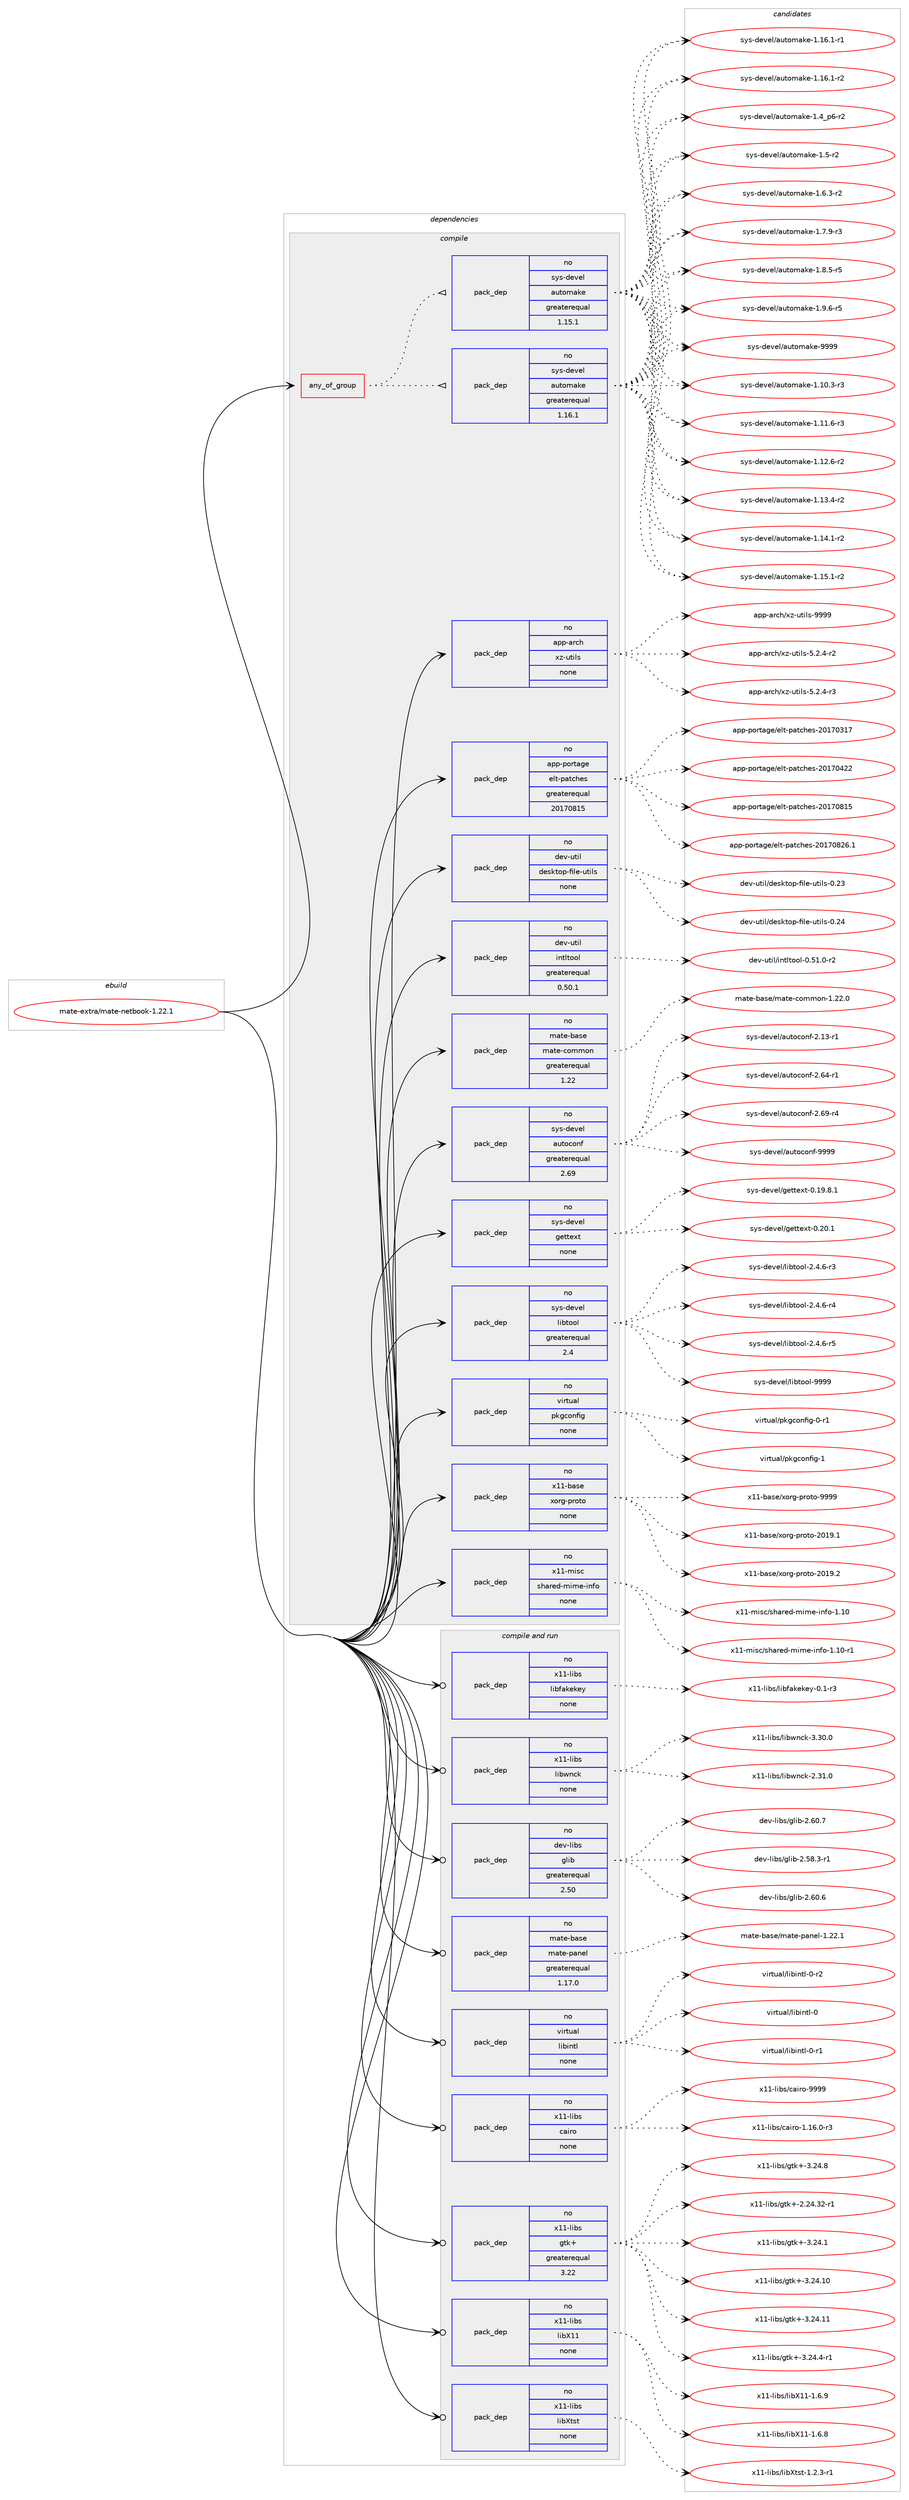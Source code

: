 digraph prolog {

# *************
# Graph options
# *************

newrank=true;
concentrate=true;
compound=true;
graph [rankdir=LR,fontname=Helvetica,fontsize=10,ranksep=1.5];#, ranksep=2.5, nodesep=0.2];
edge  [arrowhead=vee];
node  [fontname=Helvetica,fontsize=10];

# **********
# The ebuild
# **********

subgraph cluster_leftcol {
color=gray;
rank=same;
label=<<i>ebuild</i>>;
id [label="mate-extra/mate-netbook-1.22.1", color=red, width=4, href="../mate-extra/mate-netbook-1.22.1.svg"];
}

# ****************
# The dependencies
# ****************

subgraph cluster_midcol {
color=gray;
label=<<i>dependencies</i>>;
subgraph cluster_compile {
fillcolor="#eeeeee";
style=filled;
label=<<i>compile</i>>;
subgraph any13030 {
dependency775205 [label=<<TABLE BORDER="0" CELLBORDER="1" CELLSPACING="0" CELLPADDING="4"><TR><TD CELLPADDING="10">any_of_group</TD></TR></TABLE>>, shape=none, color=red];subgraph pack572922 {
dependency775206 [label=<<TABLE BORDER="0" CELLBORDER="1" CELLSPACING="0" CELLPADDING="4" WIDTH="220"><TR><TD ROWSPAN="6" CELLPADDING="30">pack_dep</TD></TR><TR><TD WIDTH="110">no</TD></TR><TR><TD>sys-devel</TD></TR><TR><TD>automake</TD></TR><TR><TD>greaterequal</TD></TR><TR><TD>1.16.1</TD></TR></TABLE>>, shape=none, color=blue];
}
dependency775205:e -> dependency775206:w [weight=20,style="dotted",arrowhead="oinv"];
subgraph pack572923 {
dependency775207 [label=<<TABLE BORDER="0" CELLBORDER="1" CELLSPACING="0" CELLPADDING="4" WIDTH="220"><TR><TD ROWSPAN="6" CELLPADDING="30">pack_dep</TD></TR><TR><TD WIDTH="110">no</TD></TR><TR><TD>sys-devel</TD></TR><TR><TD>automake</TD></TR><TR><TD>greaterequal</TD></TR><TR><TD>1.15.1</TD></TR></TABLE>>, shape=none, color=blue];
}
dependency775205:e -> dependency775207:w [weight=20,style="dotted",arrowhead="oinv"];
}
id:e -> dependency775205:w [weight=20,style="solid",arrowhead="vee"];
subgraph pack572924 {
dependency775208 [label=<<TABLE BORDER="0" CELLBORDER="1" CELLSPACING="0" CELLPADDING="4" WIDTH="220"><TR><TD ROWSPAN="6" CELLPADDING="30">pack_dep</TD></TR><TR><TD WIDTH="110">no</TD></TR><TR><TD>app-arch</TD></TR><TR><TD>xz-utils</TD></TR><TR><TD>none</TD></TR><TR><TD></TD></TR></TABLE>>, shape=none, color=blue];
}
id:e -> dependency775208:w [weight=20,style="solid",arrowhead="vee"];
subgraph pack572925 {
dependency775209 [label=<<TABLE BORDER="0" CELLBORDER="1" CELLSPACING="0" CELLPADDING="4" WIDTH="220"><TR><TD ROWSPAN="6" CELLPADDING="30">pack_dep</TD></TR><TR><TD WIDTH="110">no</TD></TR><TR><TD>app-portage</TD></TR><TR><TD>elt-patches</TD></TR><TR><TD>greaterequal</TD></TR><TR><TD>20170815</TD></TR></TABLE>>, shape=none, color=blue];
}
id:e -> dependency775209:w [weight=20,style="solid",arrowhead="vee"];
subgraph pack572926 {
dependency775210 [label=<<TABLE BORDER="0" CELLBORDER="1" CELLSPACING="0" CELLPADDING="4" WIDTH="220"><TR><TD ROWSPAN="6" CELLPADDING="30">pack_dep</TD></TR><TR><TD WIDTH="110">no</TD></TR><TR><TD>dev-util</TD></TR><TR><TD>desktop-file-utils</TD></TR><TR><TD>none</TD></TR><TR><TD></TD></TR></TABLE>>, shape=none, color=blue];
}
id:e -> dependency775210:w [weight=20,style="solid",arrowhead="vee"];
subgraph pack572927 {
dependency775211 [label=<<TABLE BORDER="0" CELLBORDER="1" CELLSPACING="0" CELLPADDING="4" WIDTH="220"><TR><TD ROWSPAN="6" CELLPADDING="30">pack_dep</TD></TR><TR><TD WIDTH="110">no</TD></TR><TR><TD>dev-util</TD></TR><TR><TD>intltool</TD></TR><TR><TD>greaterequal</TD></TR><TR><TD>0.50.1</TD></TR></TABLE>>, shape=none, color=blue];
}
id:e -> dependency775211:w [weight=20,style="solid",arrowhead="vee"];
subgraph pack572928 {
dependency775212 [label=<<TABLE BORDER="0" CELLBORDER="1" CELLSPACING="0" CELLPADDING="4" WIDTH="220"><TR><TD ROWSPAN="6" CELLPADDING="30">pack_dep</TD></TR><TR><TD WIDTH="110">no</TD></TR><TR><TD>mate-base</TD></TR><TR><TD>mate-common</TD></TR><TR><TD>greaterequal</TD></TR><TR><TD>1.22</TD></TR></TABLE>>, shape=none, color=blue];
}
id:e -> dependency775212:w [weight=20,style="solid",arrowhead="vee"];
subgraph pack572929 {
dependency775213 [label=<<TABLE BORDER="0" CELLBORDER="1" CELLSPACING="0" CELLPADDING="4" WIDTH="220"><TR><TD ROWSPAN="6" CELLPADDING="30">pack_dep</TD></TR><TR><TD WIDTH="110">no</TD></TR><TR><TD>sys-devel</TD></TR><TR><TD>autoconf</TD></TR><TR><TD>greaterequal</TD></TR><TR><TD>2.69</TD></TR></TABLE>>, shape=none, color=blue];
}
id:e -> dependency775213:w [weight=20,style="solid",arrowhead="vee"];
subgraph pack572930 {
dependency775214 [label=<<TABLE BORDER="0" CELLBORDER="1" CELLSPACING="0" CELLPADDING="4" WIDTH="220"><TR><TD ROWSPAN="6" CELLPADDING="30">pack_dep</TD></TR><TR><TD WIDTH="110">no</TD></TR><TR><TD>sys-devel</TD></TR><TR><TD>gettext</TD></TR><TR><TD>none</TD></TR><TR><TD></TD></TR></TABLE>>, shape=none, color=blue];
}
id:e -> dependency775214:w [weight=20,style="solid",arrowhead="vee"];
subgraph pack572931 {
dependency775215 [label=<<TABLE BORDER="0" CELLBORDER="1" CELLSPACING="0" CELLPADDING="4" WIDTH="220"><TR><TD ROWSPAN="6" CELLPADDING="30">pack_dep</TD></TR><TR><TD WIDTH="110">no</TD></TR><TR><TD>sys-devel</TD></TR><TR><TD>libtool</TD></TR><TR><TD>greaterequal</TD></TR><TR><TD>2.4</TD></TR></TABLE>>, shape=none, color=blue];
}
id:e -> dependency775215:w [weight=20,style="solid",arrowhead="vee"];
subgraph pack572932 {
dependency775216 [label=<<TABLE BORDER="0" CELLBORDER="1" CELLSPACING="0" CELLPADDING="4" WIDTH="220"><TR><TD ROWSPAN="6" CELLPADDING="30">pack_dep</TD></TR><TR><TD WIDTH="110">no</TD></TR><TR><TD>virtual</TD></TR><TR><TD>pkgconfig</TD></TR><TR><TD>none</TD></TR><TR><TD></TD></TR></TABLE>>, shape=none, color=blue];
}
id:e -> dependency775216:w [weight=20,style="solid",arrowhead="vee"];
subgraph pack572933 {
dependency775217 [label=<<TABLE BORDER="0" CELLBORDER="1" CELLSPACING="0" CELLPADDING="4" WIDTH="220"><TR><TD ROWSPAN="6" CELLPADDING="30">pack_dep</TD></TR><TR><TD WIDTH="110">no</TD></TR><TR><TD>x11-base</TD></TR><TR><TD>xorg-proto</TD></TR><TR><TD>none</TD></TR><TR><TD></TD></TR></TABLE>>, shape=none, color=blue];
}
id:e -> dependency775217:w [weight=20,style="solid",arrowhead="vee"];
subgraph pack572934 {
dependency775218 [label=<<TABLE BORDER="0" CELLBORDER="1" CELLSPACING="0" CELLPADDING="4" WIDTH="220"><TR><TD ROWSPAN="6" CELLPADDING="30">pack_dep</TD></TR><TR><TD WIDTH="110">no</TD></TR><TR><TD>x11-misc</TD></TR><TR><TD>shared-mime-info</TD></TR><TR><TD>none</TD></TR><TR><TD></TD></TR></TABLE>>, shape=none, color=blue];
}
id:e -> dependency775218:w [weight=20,style="solid",arrowhead="vee"];
}
subgraph cluster_compileandrun {
fillcolor="#eeeeee";
style=filled;
label=<<i>compile and run</i>>;
subgraph pack572935 {
dependency775219 [label=<<TABLE BORDER="0" CELLBORDER="1" CELLSPACING="0" CELLPADDING="4" WIDTH="220"><TR><TD ROWSPAN="6" CELLPADDING="30">pack_dep</TD></TR><TR><TD WIDTH="110">no</TD></TR><TR><TD>dev-libs</TD></TR><TR><TD>glib</TD></TR><TR><TD>greaterequal</TD></TR><TR><TD>2.50</TD></TR></TABLE>>, shape=none, color=blue];
}
id:e -> dependency775219:w [weight=20,style="solid",arrowhead="odotvee"];
subgraph pack572936 {
dependency775220 [label=<<TABLE BORDER="0" CELLBORDER="1" CELLSPACING="0" CELLPADDING="4" WIDTH="220"><TR><TD ROWSPAN="6" CELLPADDING="30">pack_dep</TD></TR><TR><TD WIDTH="110">no</TD></TR><TR><TD>mate-base</TD></TR><TR><TD>mate-panel</TD></TR><TR><TD>greaterequal</TD></TR><TR><TD>1.17.0</TD></TR></TABLE>>, shape=none, color=blue];
}
id:e -> dependency775220:w [weight=20,style="solid",arrowhead="odotvee"];
subgraph pack572937 {
dependency775221 [label=<<TABLE BORDER="0" CELLBORDER="1" CELLSPACING="0" CELLPADDING="4" WIDTH="220"><TR><TD ROWSPAN="6" CELLPADDING="30">pack_dep</TD></TR><TR><TD WIDTH="110">no</TD></TR><TR><TD>virtual</TD></TR><TR><TD>libintl</TD></TR><TR><TD>none</TD></TR><TR><TD></TD></TR></TABLE>>, shape=none, color=blue];
}
id:e -> dependency775221:w [weight=20,style="solid",arrowhead="odotvee"];
subgraph pack572938 {
dependency775222 [label=<<TABLE BORDER="0" CELLBORDER="1" CELLSPACING="0" CELLPADDING="4" WIDTH="220"><TR><TD ROWSPAN="6" CELLPADDING="30">pack_dep</TD></TR><TR><TD WIDTH="110">no</TD></TR><TR><TD>x11-libs</TD></TR><TR><TD>cairo</TD></TR><TR><TD>none</TD></TR><TR><TD></TD></TR></TABLE>>, shape=none, color=blue];
}
id:e -> dependency775222:w [weight=20,style="solid",arrowhead="odotvee"];
subgraph pack572939 {
dependency775223 [label=<<TABLE BORDER="0" CELLBORDER="1" CELLSPACING="0" CELLPADDING="4" WIDTH="220"><TR><TD ROWSPAN="6" CELLPADDING="30">pack_dep</TD></TR><TR><TD WIDTH="110">no</TD></TR><TR><TD>x11-libs</TD></TR><TR><TD>gtk+</TD></TR><TR><TD>greaterequal</TD></TR><TR><TD>3.22</TD></TR></TABLE>>, shape=none, color=blue];
}
id:e -> dependency775223:w [weight=20,style="solid",arrowhead="odotvee"];
subgraph pack572940 {
dependency775224 [label=<<TABLE BORDER="0" CELLBORDER="1" CELLSPACING="0" CELLPADDING="4" WIDTH="220"><TR><TD ROWSPAN="6" CELLPADDING="30">pack_dep</TD></TR><TR><TD WIDTH="110">no</TD></TR><TR><TD>x11-libs</TD></TR><TR><TD>libX11</TD></TR><TR><TD>none</TD></TR><TR><TD></TD></TR></TABLE>>, shape=none, color=blue];
}
id:e -> dependency775224:w [weight=20,style="solid",arrowhead="odotvee"];
subgraph pack572941 {
dependency775225 [label=<<TABLE BORDER="0" CELLBORDER="1" CELLSPACING="0" CELLPADDING="4" WIDTH="220"><TR><TD ROWSPAN="6" CELLPADDING="30">pack_dep</TD></TR><TR><TD WIDTH="110">no</TD></TR><TR><TD>x11-libs</TD></TR><TR><TD>libXtst</TD></TR><TR><TD>none</TD></TR><TR><TD></TD></TR></TABLE>>, shape=none, color=blue];
}
id:e -> dependency775225:w [weight=20,style="solid",arrowhead="odotvee"];
subgraph pack572942 {
dependency775226 [label=<<TABLE BORDER="0" CELLBORDER="1" CELLSPACING="0" CELLPADDING="4" WIDTH="220"><TR><TD ROWSPAN="6" CELLPADDING="30">pack_dep</TD></TR><TR><TD WIDTH="110">no</TD></TR><TR><TD>x11-libs</TD></TR><TR><TD>libfakekey</TD></TR><TR><TD>none</TD></TR><TR><TD></TD></TR></TABLE>>, shape=none, color=blue];
}
id:e -> dependency775226:w [weight=20,style="solid",arrowhead="odotvee"];
subgraph pack572943 {
dependency775227 [label=<<TABLE BORDER="0" CELLBORDER="1" CELLSPACING="0" CELLPADDING="4" WIDTH="220"><TR><TD ROWSPAN="6" CELLPADDING="30">pack_dep</TD></TR><TR><TD WIDTH="110">no</TD></TR><TR><TD>x11-libs</TD></TR><TR><TD>libwnck</TD></TR><TR><TD>none</TD></TR><TR><TD></TD></TR></TABLE>>, shape=none, color=blue];
}
id:e -> dependency775227:w [weight=20,style="solid",arrowhead="odotvee"];
}
subgraph cluster_run {
fillcolor="#eeeeee";
style=filled;
label=<<i>run</i>>;
}
}

# **************
# The candidates
# **************

subgraph cluster_choices {
rank=same;
color=gray;
label=<<i>candidates</i>>;

subgraph choice572922 {
color=black;
nodesep=1;
choice11512111545100101118101108479711711611110997107101454946494846514511451 [label="sys-devel/automake-1.10.3-r3", color=red, width=4,href="../sys-devel/automake-1.10.3-r3.svg"];
choice11512111545100101118101108479711711611110997107101454946494946544511451 [label="sys-devel/automake-1.11.6-r3", color=red, width=4,href="../sys-devel/automake-1.11.6-r3.svg"];
choice11512111545100101118101108479711711611110997107101454946495046544511450 [label="sys-devel/automake-1.12.6-r2", color=red, width=4,href="../sys-devel/automake-1.12.6-r2.svg"];
choice11512111545100101118101108479711711611110997107101454946495146524511450 [label="sys-devel/automake-1.13.4-r2", color=red, width=4,href="../sys-devel/automake-1.13.4-r2.svg"];
choice11512111545100101118101108479711711611110997107101454946495246494511450 [label="sys-devel/automake-1.14.1-r2", color=red, width=4,href="../sys-devel/automake-1.14.1-r2.svg"];
choice11512111545100101118101108479711711611110997107101454946495346494511450 [label="sys-devel/automake-1.15.1-r2", color=red, width=4,href="../sys-devel/automake-1.15.1-r2.svg"];
choice11512111545100101118101108479711711611110997107101454946495446494511449 [label="sys-devel/automake-1.16.1-r1", color=red, width=4,href="../sys-devel/automake-1.16.1-r1.svg"];
choice11512111545100101118101108479711711611110997107101454946495446494511450 [label="sys-devel/automake-1.16.1-r2", color=red, width=4,href="../sys-devel/automake-1.16.1-r2.svg"];
choice115121115451001011181011084797117116111109971071014549465295112544511450 [label="sys-devel/automake-1.4_p6-r2", color=red, width=4,href="../sys-devel/automake-1.4_p6-r2.svg"];
choice11512111545100101118101108479711711611110997107101454946534511450 [label="sys-devel/automake-1.5-r2", color=red, width=4,href="../sys-devel/automake-1.5-r2.svg"];
choice115121115451001011181011084797117116111109971071014549465446514511450 [label="sys-devel/automake-1.6.3-r2", color=red, width=4,href="../sys-devel/automake-1.6.3-r2.svg"];
choice115121115451001011181011084797117116111109971071014549465546574511451 [label="sys-devel/automake-1.7.9-r3", color=red, width=4,href="../sys-devel/automake-1.7.9-r3.svg"];
choice115121115451001011181011084797117116111109971071014549465646534511453 [label="sys-devel/automake-1.8.5-r5", color=red, width=4,href="../sys-devel/automake-1.8.5-r5.svg"];
choice115121115451001011181011084797117116111109971071014549465746544511453 [label="sys-devel/automake-1.9.6-r5", color=red, width=4,href="../sys-devel/automake-1.9.6-r5.svg"];
choice115121115451001011181011084797117116111109971071014557575757 [label="sys-devel/automake-9999", color=red, width=4,href="../sys-devel/automake-9999.svg"];
dependency775206:e -> choice11512111545100101118101108479711711611110997107101454946494846514511451:w [style=dotted,weight="100"];
dependency775206:e -> choice11512111545100101118101108479711711611110997107101454946494946544511451:w [style=dotted,weight="100"];
dependency775206:e -> choice11512111545100101118101108479711711611110997107101454946495046544511450:w [style=dotted,weight="100"];
dependency775206:e -> choice11512111545100101118101108479711711611110997107101454946495146524511450:w [style=dotted,weight="100"];
dependency775206:e -> choice11512111545100101118101108479711711611110997107101454946495246494511450:w [style=dotted,weight="100"];
dependency775206:e -> choice11512111545100101118101108479711711611110997107101454946495346494511450:w [style=dotted,weight="100"];
dependency775206:e -> choice11512111545100101118101108479711711611110997107101454946495446494511449:w [style=dotted,weight="100"];
dependency775206:e -> choice11512111545100101118101108479711711611110997107101454946495446494511450:w [style=dotted,weight="100"];
dependency775206:e -> choice115121115451001011181011084797117116111109971071014549465295112544511450:w [style=dotted,weight="100"];
dependency775206:e -> choice11512111545100101118101108479711711611110997107101454946534511450:w [style=dotted,weight="100"];
dependency775206:e -> choice115121115451001011181011084797117116111109971071014549465446514511450:w [style=dotted,weight="100"];
dependency775206:e -> choice115121115451001011181011084797117116111109971071014549465546574511451:w [style=dotted,weight="100"];
dependency775206:e -> choice115121115451001011181011084797117116111109971071014549465646534511453:w [style=dotted,weight="100"];
dependency775206:e -> choice115121115451001011181011084797117116111109971071014549465746544511453:w [style=dotted,weight="100"];
dependency775206:e -> choice115121115451001011181011084797117116111109971071014557575757:w [style=dotted,weight="100"];
}
subgraph choice572923 {
color=black;
nodesep=1;
choice11512111545100101118101108479711711611110997107101454946494846514511451 [label="sys-devel/automake-1.10.3-r3", color=red, width=4,href="../sys-devel/automake-1.10.3-r3.svg"];
choice11512111545100101118101108479711711611110997107101454946494946544511451 [label="sys-devel/automake-1.11.6-r3", color=red, width=4,href="../sys-devel/automake-1.11.6-r3.svg"];
choice11512111545100101118101108479711711611110997107101454946495046544511450 [label="sys-devel/automake-1.12.6-r2", color=red, width=4,href="../sys-devel/automake-1.12.6-r2.svg"];
choice11512111545100101118101108479711711611110997107101454946495146524511450 [label="sys-devel/automake-1.13.4-r2", color=red, width=4,href="../sys-devel/automake-1.13.4-r2.svg"];
choice11512111545100101118101108479711711611110997107101454946495246494511450 [label="sys-devel/automake-1.14.1-r2", color=red, width=4,href="../sys-devel/automake-1.14.1-r2.svg"];
choice11512111545100101118101108479711711611110997107101454946495346494511450 [label="sys-devel/automake-1.15.1-r2", color=red, width=4,href="../sys-devel/automake-1.15.1-r2.svg"];
choice11512111545100101118101108479711711611110997107101454946495446494511449 [label="sys-devel/automake-1.16.1-r1", color=red, width=4,href="../sys-devel/automake-1.16.1-r1.svg"];
choice11512111545100101118101108479711711611110997107101454946495446494511450 [label="sys-devel/automake-1.16.1-r2", color=red, width=4,href="../sys-devel/automake-1.16.1-r2.svg"];
choice115121115451001011181011084797117116111109971071014549465295112544511450 [label="sys-devel/automake-1.4_p6-r2", color=red, width=4,href="../sys-devel/automake-1.4_p6-r2.svg"];
choice11512111545100101118101108479711711611110997107101454946534511450 [label="sys-devel/automake-1.5-r2", color=red, width=4,href="../sys-devel/automake-1.5-r2.svg"];
choice115121115451001011181011084797117116111109971071014549465446514511450 [label="sys-devel/automake-1.6.3-r2", color=red, width=4,href="../sys-devel/automake-1.6.3-r2.svg"];
choice115121115451001011181011084797117116111109971071014549465546574511451 [label="sys-devel/automake-1.7.9-r3", color=red, width=4,href="../sys-devel/automake-1.7.9-r3.svg"];
choice115121115451001011181011084797117116111109971071014549465646534511453 [label="sys-devel/automake-1.8.5-r5", color=red, width=4,href="../sys-devel/automake-1.8.5-r5.svg"];
choice115121115451001011181011084797117116111109971071014549465746544511453 [label="sys-devel/automake-1.9.6-r5", color=red, width=4,href="../sys-devel/automake-1.9.6-r5.svg"];
choice115121115451001011181011084797117116111109971071014557575757 [label="sys-devel/automake-9999", color=red, width=4,href="../sys-devel/automake-9999.svg"];
dependency775207:e -> choice11512111545100101118101108479711711611110997107101454946494846514511451:w [style=dotted,weight="100"];
dependency775207:e -> choice11512111545100101118101108479711711611110997107101454946494946544511451:w [style=dotted,weight="100"];
dependency775207:e -> choice11512111545100101118101108479711711611110997107101454946495046544511450:w [style=dotted,weight="100"];
dependency775207:e -> choice11512111545100101118101108479711711611110997107101454946495146524511450:w [style=dotted,weight="100"];
dependency775207:e -> choice11512111545100101118101108479711711611110997107101454946495246494511450:w [style=dotted,weight="100"];
dependency775207:e -> choice11512111545100101118101108479711711611110997107101454946495346494511450:w [style=dotted,weight="100"];
dependency775207:e -> choice11512111545100101118101108479711711611110997107101454946495446494511449:w [style=dotted,weight="100"];
dependency775207:e -> choice11512111545100101118101108479711711611110997107101454946495446494511450:w [style=dotted,weight="100"];
dependency775207:e -> choice115121115451001011181011084797117116111109971071014549465295112544511450:w [style=dotted,weight="100"];
dependency775207:e -> choice11512111545100101118101108479711711611110997107101454946534511450:w [style=dotted,weight="100"];
dependency775207:e -> choice115121115451001011181011084797117116111109971071014549465446514511450:w [style=dotted,weight="100"];
dependency775207:e -> choice115121115451001011181011084797117116111109971071014549465546574511451:w [style=dotted,weight="100"];
dependency775207:e -> choice115121115451001011181011084797117116111109971071014549465646534511453:w [style=dotted,weight="100"];
dependency775207:e -> choice115121115451001011181011084797117116111109971071014549465746544511453:w [style=dotted,weight="100"];
dependency775207:e -> choice115121115451001011181011084797117116111109971071014557575757:w [style=dotted,weight="100"];
}
subgraph choice572924 {
color=black;
nodesep=1;
choice9711211245971149910447120122451171161051081154553465046524511450 [label="app-arch/xz-utils-5.2.4-r2", color=red, width=4,href="../app-arch/xz-utils-5.2.4-r2.svg"];
choice9711211245971149910447120122451171161051081154553465046524511451 [label="app-arch/xz-utils-5.2.4-r3", color=red, width=4,href="../app-arch/xz-utils-5.2.4-r3.svg"];
choice9711211245971149910447120122451171161051081154557575757 [label="app-arch/xz-utils-9999", color=red, width=4,href="../app-arch/xz-utils-9999.svg"];
dependency775208:e -> choice9711211245971149910447120122451171161051081154553465046524511450:w [style=dotted,weight="100"];
dependency775208:e -> choice9711211245971149910447120122451171161051081154553465046524511451:w [style=dotted,weight="100"];
dependency775208:e -> choice9711211245971149910447120122451171161051081154557575757:w [style=dotted,weight="100"];
}
subgraph choice572925 {
color=black;
nodesep=1;
choice97112112451121111141169710310147101108116451129711699104101115455048495548514955 [label="app-portage/elt-patches-20170317", color=red, width=4,href="../app-portage/elt-patches-20170317.svg"];
choice97112112451121111141169710310147101108116451129711699104101115455048495548525050 [label="app-portage/elt-patches-20170422", color=red, width=4,href="../app-portage/elt-patches-20170422.svg"];
choice97112112451121111141169710310147101108116451129711699104101115455048495548564953 [label="app-portage/elt-patches-20170815", color=red, width=4,href="../app-portage/elt-patches-20170815.svg"];
choice971121124511211111411697103101471011081164511297116991041011154550484955485650544649 [label="app-portage/elt-patches-20170826.1", color=red, width=4,href="../app-portage/elt-patches-20170826.1.svg"];
dependency775209:e -> choice97112112451121111141169710310147101108116451129711699104101115455048495548514955:w [style=dotted,weight="100"];
dependency775209:e -> choice97112112451121111141169710310147101108116451129711699104101115455048495548525050:w [style=dotted,weight="100"];
dependency775209:e -> choice97112112451121111141169710310147101108116451129711699104101115455048495548564953:w [style=dotted,weight="100"];
dependency775209:e -> choice971121124511211111411697103101471011081164511297116991041011154550484955485650544649:w [style=dotted,weight="100"];
}
subgraph choice572926 {
color=black;
nodesep=1;
choice100101118451171161051084710010111510711611111245102105108101451171161051081154548465051 [label="dev-util/desktop-file-utils-0.23", color=red, width=4,href="../dev-util/desktop-file-utils-0.23.svg"];
choice100101118451171161051084710010111510711611111245102105108101451171161051081154548465052 [label="dev-util/desktop-file-utils-0.24", color=red, width=4,href="../dev-util/desktop-file-utils-0.24.svg"];
dependency775210:e -> choice100101118451171161051084710010111510711611111245102105108101451171161051081154548465051:w [style=dotted,weight="100"];
dependency775210:e -> choice100101118451171161051084710010111510711611111245102105108101451171161051081154548465052:w [style=dotted,weight="100"];
}
subgraph choice572927 {
color=black;
nodesep=1;
choice1001011184511711610510847105110116108116111111108454846534946484511450 [label="dev-util/intltool-0.51.0-r2", color=red, width=4,href="../dev-util/intltool-0.51.0-r2.svg"];
dependency775211:e -> choice1001011184511711610510847105110116108116111111108454846534946484511450:w [style=dotted,weight="100"];
}
subgraph choice572928 {
color=black;
nodesep=1;
choice109971161014598971151014710997116101459911110910911111045494650504648 [label="mate-base/mate-common-1.22.0", color=red, width=4,href="../mate-base/mate-common-1.22.0.svg"];
dependency775212:e -> choice109971161014598971151014710997116101459911110910911111045494650504648:w [style=dotted,weight="100"];
}
subgraph choice572929 {
color=black;
nodesep=1;
choice1151211154510010111810110847971171161119911111010245504649514511449 [label="sys-devel/autoconf-2.13-r1", color=red, width=4,href="../sys-devel/autoconf-2.13-r1.svg"];
choice1151211154510010111810110847971171161119911111010245504654524511449 [label="sys-devel/autoconf-2.64-r1", color=red, width=4,href="../sys-devel/autoconf-2.64-r1.svg"];
choice1151211154510010111810110847971171161119911111010245504654574511452 [label="sys-devel/autoconf-2.69-r4", color=red, width=4,href="../sys-devel/autoconf-2.69-r4.svg"];
choice115121115451001011181011084797117116111991111101024557575757 [label="sys-devel/autoconf-9999", color=red, width=4,href="../sys-devel/autoconf-9999.svg"];
dependency775213:e -> choice1151211154510010111810110847971171161119911111010245504649514511449:w [style=dotted,weight="100"];
dependency775213:e -> choice1151211154510010111810110847971171161119911111010245504654524511449:w [style=dotted,weight="100"];
dependency775213:e -> choice1151211154510010111810110847971171161119911111010245504654574511452:w [style=dotted,weight="100"];
dependency775213:e -> choice115121115451001011181011084797117116111991111101024557575757:w [style=dotted,weight="100"];
}
subgraph choice572930 {
color=black;
nodesep=1;
choice1151211154510010111810110847103101116116101120116454846495746564649 [label="sys-devel/gettext-0.19.8.1", color=red, width=4,href="../sys-devel/gettext-0.19.8.1.svg"];
choice115121115451001011181011084710310111611610112011645484650484649 [label="sys-devel/gettext-0.20.1", color=red, width=4,href="../sys-devel/gettext-0.20.1.svg"];
dependency775214:e -> choice1151211154510010111810110847103101116116101120116454846495746564649:w [style=dotted,weight="100"];
dependency775214:e -> choice115121115451001011181011084710310111611610112011645484650484649:w [style=dotted,weight="100"];
}
subgraph choice572931 {
color=black;
nodesep=1;
choice1151211154510010111810110847108105981161111111084550465246544511451 [label="sys-devel/libtool-2.4.6-r3", color=red, width=4,href="../sys-devel/libtool-2.4.6-r3.svg"];
choice1151211154510010111810110847108105981161111111084550465246544511452 [label="sys-devel/libtool-2.4.6-r4", color=red, width=4,href="../sys-devel/libtool-2.4.6-r4.svg"];
choice1151211154510010111810110847108105981161111111084550465246544511453 [label="sys-devel/libtool-2.4.6-r5", color=red, width=4,href="../sys-devel/libtool-2.4.6-r5.svg"];
choice1151211154510010111810110847108105981161111111084557575757 [label="sys-devel/libtool-9999", color=red, width=4,href="../sys-devel/libtool-9999.svg"];
dependency775215:e -> choice1151211154510010111810110847108105981161111111084550465246544511451:w [style=dotted,weight="100"];
dependency775215:e -> choice1151211154510010111810110847108105981161111111084550465246544511452:w [style=dotted,weight="100"];
dependency775215:e -> choice1151211154510010111810110847108105981161111111084550465246544511453:w [style=dotted,weight="100"];
dependency775215:e -> choice1151211154510010111810110847108105981161111111084557575757:w [style=dotted,weight="100"];
}
subgraph choice572932 {
color=black;
nodesep=1;
choice11810511411611797108471121071039911111010210510345484511449 [label="virtual/pkgconfig-0-r1", color=red, width=4,href="../virtual/pkgconfig-0-r1.svg"];
choice1181051141161179710847112107103991111101021051034549 [label="virtual/pkgconfig-1", color=red, width=4,href="../virtual/pkgconfig-1.svg"];
dependency775216:e -> choice11810511411611797108471121071039911111010210510345484511449:w [style=dotted,weight="100"];
dependency775216:e -> choice1181051141161179710847112107103991111101021051034549:w [style=dotted,weight="100"];
}
subgraph choice572933 {
color=black;
nodesep=1;
choice1204949459897115101471201111141034511211411111611145504849574649 [label="x11-base/xorg-proto-2019.1", color=red, width=4,href="../x11-base/xorg-proto-2019.1.svg"];
choice1204949459897115101471201111141034511211411111611145504849574650 [label="x11-base/xorg-proto-2019.2", color=red, width=4,href="../x11-base/xorg-proto-2019.2.svg"];
choice120494945989711510147120111114103451121141111161114557575757 [label="x11-base/xorg-proto-9999", color=red, width=4,href="../x11-base/xorg-proto-9999.svg"];
dependency775217:e -> choice1204949459897115101471201111141034511211411111611145504849574649:w [style=dotted,weight="100"];
dependency775217:e -> choice1204949459897115101471201111141034511211411111611145504849574650:w [style=dotted,weight="100"];
dependency775217:e -> choice120494945989711510147120111114103451121141111161114557575757:w [style=dotted,weight="100"];
}
subgraph choice572934 {
color=black;
nodesep=1;
choice12049494510910511599471151049711410110045109105109101451051101021114549464948 [label="x11-misc/shared-mime-info-1.10", color=red, width=4,href="../x11-misc/shared-mime-info-1.10.svg"];
choice120494945109105115994711510497114101100451091051091014510511010211145494649484511449 [label="x11-misc/shared-mime-info-1.10-r1", color=red, width=4,href="../x11-misc/shared-mime-info-1.10-r1.svg"];
dependency775218:e -> choice12049494510910511599471151049711410110045109105109101451051101021114549464948:w [style=dotted,weight="100"];
dependency775218:e -> choice120494945109105115994711510497114101100451091051091014510511010211145494649484511449:w [style=dotted,weight="100"];
}
subgraph choice572935 {
color=black;
nodesep=1;
choice10010111845108105981154710310810598455046535646514511449 [label="dev-libs/glib-2.58.3-r1", color=red, width=4,href="../dev-libs/glib-2.58.3-r1.svg"];
choice1001011184510810598115471031081059845504654484654 [label="dev-libs/glib-2.60.6", color=red, width=4,href="../dev-libs/glib-2.60.6.svg"];
choice1001011184510810598115471031081059845504654484655 [label="dev-libs/glib-2.60.7", color=red, width=4,href="../dev-libs/glib-2.60.7.svg"];
dependency775219:e -> choice10010111845108105981154710310810598455046535646514511449:w [style=dotted,weight="100"];
dependency775219:e -> choice1001011184510810598115471031081059845504654484654:w [style=dotted,weight="100"];
dependency775219:e -> choice1001011184510810598115471031081059845504654484655:w [style=dotted,weight="100"];
}
subgraph choice572936 {
color=black;
nodesep=1;
choice109971161014598971151014710997116101451129711010110845494650504649 [label="mate-base/mate-panel-1.22.1", color=red, width=4,href="../mate-base/mate-panel-1.22.1.svg"];
dependency775220:e -> choice109971161014598971151014710997116101451129711010110845494650504649:w [style=dotted,weight="100"];
}
subgraph choice572937 {
color=black;
nodesep=1;
choice1181051141161179710847108105981051101161084548 [label="virtual/libintl-0", color=red, width=4,href="../virtual/libintl-0.svg"];
choice11810511411611797108471081059810511011610845484511449 [label="virtual/libintl-0-r1", color=red, width=4,href="../virtual/libintl-0-r1.svg"];
choice11810511411611797108471081059810511011610845484511450 [label="virtual/libintl-0-r2", color=red, width=4,href="../virtual/libintl-0-r2.svg"];
dependency775221:e -> choice1181051141161179710847108105981051101161084548:w [style=dotted,weight="100"];
dependency775221:e -> choice11810511411611797108471081059810511011610845484511449:w [style=dotted,weight="100"];
dependency775221:e -> choice11810511411611797108471081059810511011610845484511450:w [style=dotted,weight="100"];
}
subgraph choice572938 {
color=black;
nodesep=1;
choice12049494510810598115479997105114111454946495446484511451 [label="x11-libs/cairo-1.16.0-r3", color=red, width=4,href="../x11-libs/cairo-1.16.0-r3.svg"];
choice120494945108105981154799971051141114557575757 [label="x11-libs/cairo-9999", color=red, width=4,href="../x11-libs/cairo-9999.svg"];
dependency775222:e -> choice12049494510810598115479997105114111454946495446484511451:w [style=dotted,weight="100"];
dependency775222:e -> choice120494945108105981154799971051141114557575757:w [style=dotted,weight="100"];
}
subgraph choice572939 {
color=black;
nodesep=1;
choice12049494510810598115471031161074345504650524651504511449 [label="x11-libs/gtk+-2.24.32-r1", color=red, width=4,href="../x11-libs/gtk+-2.24.32-r1.svg"];
choice12049494510810598115471031161074345514650524649 [label="x11-libs/gtk+-3.24.1", color=red, width=4,href="../x11-libs/gtk+-3.24.1.svg"];
choice1204949451081059811547103116107434551465052464948 [label="x11-libs/gtk+-3.24.10", color=red, width=4,href="../x11-libs/gtk+-3.24.10.svg"];
choice1204949451081059811547103116107434551465052464949 [label="x11-libs/gtk+-3.24.11", color=red, width=4,href="../x11-libs/gtk+-3.24.11.svg"];
choice120494945108105981154710311610743455146505246524511449 [label="x11-libs/gtk+-3.24.4-r1", color=red, width=4,href="../x11-libs/gtk+-3.24.4-r1.svg"];
choice12049494510810598115471031161074345514650524656 [label="x11-libs/gtk+-3.24.8", color=red, width=4,href="../x11-libs/gtk+-3.24.8.svg"];
dependency775223:e -> choice12049494510810598115471031161074345504650524651504511449:w [style=dotted,weight="100"];
dependency775223:e -> choice12049494510810598115471031161074345514650524649:w [style=dotted,weight="100"];
dependency775223:e -> choice1204949451081059811547103116107434551465052464948:w [style=dotted,weight="100"];
dependency775223:e -> choice1204949451081059811547103116107434551465052464949:w [style=dotted,weight="100"];
dependency775223:e -> choice120494945108105981154710311610743455146505246524511449:w [style=dotted,weight="100"];
dependency775223:e -> choice12049494510810598115471031161074345514650524656:w [style=dotted,weight="100"];
}
subgraph choice572940 {
color=black;
nodesep=1;
choice120494945108105981154710810598884949454946544656 [label="x11-libs/libX11-1.6.8", color=red, width=4,href="../x11-libs/libX11-1.6.8.svg"];
choice120494945108105981154710810598884949454946544657 [label="x11-libs/libX11-1.6.9", color=red, width=4,href="../x11-libs/libX11-1.6.9.svg"];
dependency775224:e -> choice120494945108105981154710810598884949454946544656:w [style=dotted,weight="100"];
dependency775224:e -> choice120494945108105981154710810598884949454946544657:w [style=dotted,weight="100"];
}
subgraph choice572941 {
color=black;
nodesep=1;
choice120494945108105981154710810598881161151164549465046514511449 [label="x11-libs/libXtst-1.2.3-r1", color=red, width=4,href="../x11-libs/libXtst-1.2.3-r1.svg"];
dependency775225:e -> choice120494945108105981154710810598881161151164549465046514511449:w [style=dotted,weight="100"];
}
subgraph choice572942 {
color=black;
nodesep=1;
choice12049494510810598115471081059810297107101107101121454846494511451 [label="x11-libs/libfakekey-0.1-r3", color=red, width=4,href="../x11-libs/libfakekey-0.1-r3.svg"];
dependency775226:e -> choice12049494510810598115471081059810297107101107101121454846494511451:w [style=dotted,weight="100"];
}
subgraph choice572943 {
color=black;
nodesep=1;
choice1204949451081059811547108105981191109910745504651494648 [label="x11-libs/libwnck-2.31.0", color=red, width=4,href="../x11-libs/libwnck-2.31.0.svg"];
choice1204949451081059811547108105981191109910745514651484648 [label="x11-libs/libwnck-3.30.0", color=red, width=4,href="../x11-libs/libwnck-3.30.0.svg"];
dependency775227:e -> choice1204949451081059811547108105981191109910745504651494648:w [style=dotted,weight="100"];
dependency775227:e -> choice1204949451081059811547108105981191109910745514651484648:w [style=dotted,weight="100"];
}
}

}
